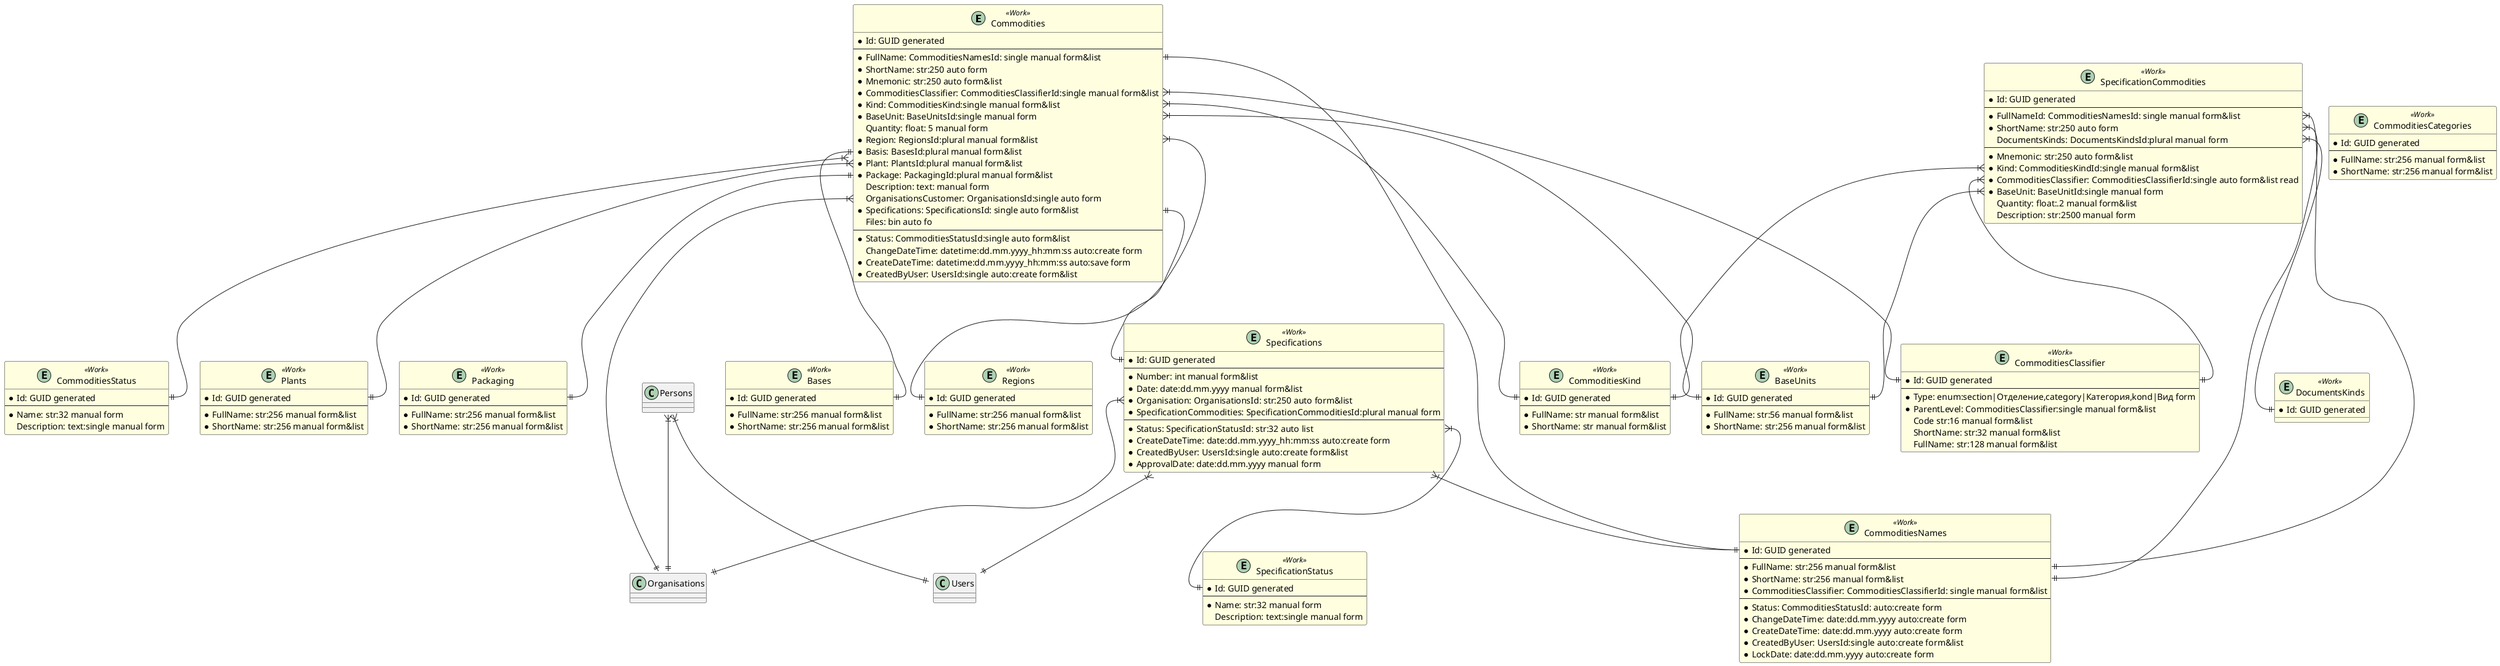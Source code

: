 @startuml "CTS Object Diagram"
/'**Легенда 
Обязательность заполнения реквизита (Mandatory):588588585
    *   Реквизит обязательный для заполненияТипы реквизита:
Типы данных (DataType):
    str:<long>                  Строка (string) определенной длинны в символах, размер лучше всего указывать кратным 8, т.е. 32, 64, 128, 256 и т.д., минимальная длина строки 32 символа.
    text                        Текст (text) неограниченно длинны.
    int                         Беззнаковое целое число (integer).
    float:<accuracy>            Число (numeric). Вещественное число с определенной точностью. Точность определяется количеством знаков после запятой в формате .<число знаков после запятой>.
    date:<mask>                 Дата (date). С помощью маски задается формат вводимого значения, dd, mm, yy, yyyy. Например: dd.mm.yyyy т.д.
    time:<mask>                 Время (time). С помощью маски задается формат вводимого значения, элементы маски hh, mm, ss. Пример: hh:mm:ss, hh:mm, mm:ss и т.д.
    datetime:<mask>             Дата и время (datetime). Дата, дата и время с определенной точностью. С помощью маски задается формат вводимого значения dd.mm.yyyy(yy)_hh:mm:ss, или dd.mm.yyyy(yy).
    bool                        Логический (boolean). Логическое значение - Истина/Лож. Используется для чек-боксов и радио-кнопок.
    enum                        Перечисление (enumeration). Значения перечисления указываются через ",". Перечисление, используется для полей с выпадающим списком к количеством значенией не более 5-ти, значения указываются в отдельном объекте с названием аналогичному названию реквизита.
    bin                         Бинарный (binary) тип данных. Используется для указания на то что в поле будут хранится именно бинарные данные, например, такие как бинарный данные различных файлов и т.д.
    <ObjectName>:<choice_type>  Указывается имя объекта значение записи которго используется в качестве значения реквизита. Тип выбора - single (одно значение)/plural (несколько значений).

Заполнение реквзитов (Filling):
    manual                  Заполняется вручную.
    auto:create/save        Заполняется автоматически при создании/сохранении записи.
    generated:create/save   Генерируется автоматически при созранении/созранении записи.
    <value>                 Заполняется конкретным значеним по умолчанию при создании записи, например - true.1

Отображение реквизита в интерфейсе (Visibility): 
    form        Отображать в представлиении формы карточки экземпляра объекта.
    list        Отображать в представлении реестра (списка) объектов.
    Может быть  указано сразу оба значения через "&". 

Формат описания сущностей (объектов):
    Сущьности:w
    /'Пользователи Портала'/ entity EntityName <<EntityStage>> {

    }
    EntityStage   Состояние объекта, Work (в работе)/Ready (готово)
    Пример:
    /'Пользователи Портала'/ entity Users <<Work>> {

    }

    Реквизиты: 
    /'Наименование реквизита'/<Mandatory>RequisiteName: DataType:argument Filling Visibility
    Пример:     /'Краткое наименование'/ *ShortName str:128 manual form&list
                /'Автор'/ *CreatedByUser: Users:single auto:create form
'/
'**Оформление объектов
skinparam stereotypeCBorderColor Black
skinparam stereotypeCBackgroundColor White
skinparam stereotypeEBackgroundColor White
/'skinparam handwritten true'/
skinparam class {
/'Готово'/      BackgroundColor<<Ready>>    LightGreen
/'В работе'/    BackgroundColor<<Work>>     LightYellow
}


'**Объекты

/'Каталог ТРУ'/
 entity Commodities <<Work>> { 
    *Id: GUID generated
    --
    /'Наименование товара'/ *FullName: CommoditiesNamesId: single manual form&list
    /'Краткое название'/ *ShortName: str:250 auto form
    /'??? Мнемоника'/ *Mnemonic: str:250 auto form&list
    /'Классификатор товаров'/ *CommoditiesClassifier: CommoditiesClassifierId:single manual form&list
    /'Вид товара'/ *Kind: CommoditiesKind:single manual form&list
    /'Лот (единица измерения товара)'/ *BaseUnit: BaseUnitsId:single manual form
    /'Размер лота'/ Quantity: float: 5 manual form
    /'??? Регион поставки'/ *Region: RegionsId:plural manual form&list
    /'??? Базис поставки (склады, станции)'/ *Basis: BasesId:plural manual form&list
    /'Завод-производитель'/ *Plant: PlantsId:plural manual form&list
    /'Упаковка'/ *Package: PackagingId:plural manual form&list
    /'Описание товара'/ Description: text: manual form
    /'Продавец'/ OrganisationsCustomer: OrganisationsId:single auto form
    /'Спецификация'/ *Specifications: SpecificationsId: single auto form&list
    /'Сопроводительные документы'/ Files: bin auto fo
    --
    /'Статус'/ *Status: CommoditiesStatusId:single auto form&list
    /'Дата изменения'/ ChangeDateTime: datetime:dd.mm.yyyy_hh:mm:ss auto:create form
    /'Дата создания'/ *CreateDateTime: datetime:dd.mm.yyyy_hh:mm:ss auto:save form
    /'Автор'/ *CreatedByUser: UsersId:single auto:create form&list
}

/'Наименование товара'/ entity CommoditiesNames <<Work>> {
    *Id: GUID generated
    --
    /'Название'/ *FullName: str:256 manual form&list
    /'Краткое название'/ *ShortName: str:256 manual form&list
    /'Классификатор товаров'/ *CommoditiesClassifier: CommoditiesClassifierId: single manual form&list
    --
    /'Статус'/ *Status: CommoditiesStatusId: auto:create form
    /'Дата изменения'/ *ChangeDateTime: date:dd.mm.yyyy auto:create form
    /'Дата создания'/ *CreateDateTime: date:dd.mm.yyyy auto:create form
    /'Автор'/ *CreatedByUser: UsersId:single auto:create form&list
    /'Дата блокировки'/ *LockDate: date:dd.mm.yyyy auto:create form
}

/'Спецификация биржевых товаров'/ entity Specifications <<Work>> {
    *Id: GUID generated
    --
    /'Номер'/ *Number: int manual form&list
    /'Дата'/ *Date: date:dd.mm.yyyy manual form&list
    /'Участник торгов'/ *Organisation: OrganisationsId: str:250 auto form&list
    /'Перечень берживых товаров (табличная часть)'/ *SpecificationCommodities: SpecificationCommoditiesId:plural manual form
    --
    /'Статус'/ *Status: SpecificationStatusId: str:32 auto list
    /'Дата создания'/ *CreateDateTime: date:dd.mm.yyyy_hh:mm:ss auto:create form
    /'Автор'/ *CreatedByUser: UsersId:single auto:create form&list
    /'Дата утверждения'/ *ApprovalDate: date:dd.mm.yyyy manual form
}

/'Перечень биржевых товаров в спецификации'/ entity SpecificationCommodities <<Work>>{
    *Id: GUID generated 
    --
    /'Наименование товара'/ *FullNameId: CommoditiesNamesId: single manual form&list
    /'Краткое название'/ *ShortName: str:250 auto form
    /'Виды сопроводительных документов'/ DocumentsKinds: DocumentsKindsId:plural manual form
    --
    /'??? Мнемоника'/ *Mnemonic: str:250 auto form&list
    /'Вид товара'/ *Kind: CommoditiesKindId:single manual form&list
    /'Классификатор товаров'/ *CommoditiesClassifier: CommoditiesClassifierId:single auto form&list read
    /'Лот (единица измерения товара)'/ *BaseUnit: BaseUnitId:single manual form
    /'Размер лота'/ Quantity: float:.2 manual form&list
    /'Описание товара'/ Description: str:2500 manual form
}

'**Справочники

/'Статусы Каталога ТРУ'/ entity CommoditiesStatus <<Work>>{
    *Id: GUID generated
    --
    /'Название'/ *Name: str:32 manual form
    /'Описание'/ Description: text:single manual form
}

/'Статус Cпецификации'/ entity SpecificationStatus <<Work>>{
    *Id: GUID generated
    --
    /'Название'/ *Name: str:32 manual form
    /'Описание'/ Description: text:single manual form
}

/'Виды сопроводительных документов'/ entity DocumentsKinds <<Work>>{
    *Id: GUID generated
}

/'Категория товара'/ entity CommoditiesCategories <<Work>> {
    *Id: GUID generated
    --
    /'Название'/ *FullName: str:256 manual form&list
    /'Краткое название'/ *ShortName: str:256 manual form&list
}

/'Вид товара'/ entity CommoditiesKind <<Work>> {
    *Id: GUID generated
    --
    /'Название'/ *FullName: str manual form&list
    /'Краткое название'/ *ShortName: str manual form&list
}

/'Единица измерения'/ entity BaseUnits <<Work>> {
    *Id: GUID generated
    --
    /'Название'/ *FullName: str:56 manual form&list
    /'Краткое название'/ *ShortName: str:256 manual form&list
}

/'Регион поставки'/ entity Regions <<Work>> {
    *Id: GUID generated
    --
    /'Название'/ *FullName: str:256 manual form&list
    /'Краткое название'/ *ShortName: str:256 manual form&list
}

/'Базис поставки'/ entity Bases <<Work>> {
    *Id: GUID generated
    --
    /'Название'/ *FullName: str:256 manual form&list
    /'Краткое название'/ *ShortName: str:256 manual form&list
}

/'Завод-производитель'/ entity Plants <<Work>> {
    *Id: GUID generated
    --
    /'Название'/ *FullName: str:256 manual form&list
    /'Краткое название'/ *ShortName: str:256 manual form&list
}

/'Упаковка'/ entity Packaging <<Work>> {
    *Id: GUID generated
    --
    /'Название'/ *FullName: str:256 manual form&list
    /'Краткое название'/ *ShortName: str:256 manual form&list
}

/'Классификатор товаров'/ entity CommoditiesClassifier <<Work>> {
    *Id: GUID generated
    --
    /'Тип записи'/ *Type: enum:section|Отделение,category|Категория,kond|Вид form
    /'Уровень родитель'/ *ParentLevel: CommoditiesClassifier:single manual form&list
    /'Код'/ Code str:16 manual form&list
    /'Краткое наименование'/ ShortName: str:32 manual form&list
    /'Полное наименование'/ FullName: str:128 manual form&list
 }

'**Связи объектов

'Персоны
Persons::Organisation }|--|| Organisations::Id
Persons::User }|--|| Users::Id

'Каталог ТРУ'
Commodities::FullName ||--|| CommoditiesNames::Id
Commodities::Kind }|--|| CommoditiesKind::Id
Commodities::BaseUnit }|--|| BaseUnits::Id
Commodities::Region }|--|| Regions::Id
Commodities::CommoditiesClassifier }|--|| CommoditiesClassifier::Id
Commodities::Package ||--|| Packaging::Id
Commodities::Bases ||--|| Bases::Id
Commodities::Plant }|--|| Plants::Id
Commodities::OrganisationsCustomer }|--|| Organisations::Id
Commodities::CatalogStatus }|--|| CommoditiesStatus::Id
Commodities::Specifications ||--|| Specifications::Id 

'Спецификация биржевых товаров
Specifications::Organisation }|--|| Organisations::Id
Specifications::CommoditiesName }|--|| CommoditiesNames::Id
Specifications::Сreator }|--|| Users::Id
Specifications::SpecificationStatus }|--|| SpecificationStatus::Id

'Перечень берживых товаров
SpecificationCommodities::FullName }|--|| CommoditiesNames::FullName
SpecificationCommodities::ShortName }|--|| CommoditiesNames::ShortName
SpecificationCommodities::Kind }|--|| CommoditiesKind::Id
SpecificationCommodities::CommoditiesClassifier }|--|| CommoditiesClassifier::Id
SpecificationCommodities::BaseUnit }|--|| BaseUnits::Id
SpecificationCommodities::DocumentsKinds }|--|| DocumentsKinds::Id

@enduml